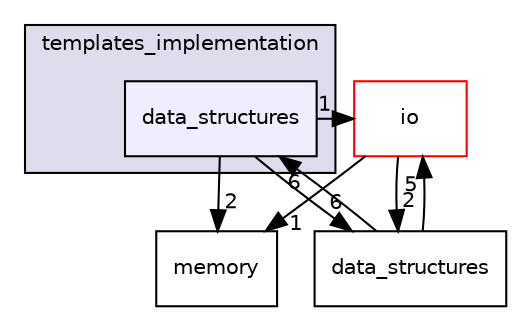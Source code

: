 digraph "D:/Pool/eclipse-workspace_aarch64/newspace/raspiOS/include/templates_implementation/data_structures" {
  compound=true
  node [ fontsize="10", fontname="Helvetica"];
  edge [ labelfontsize="10", labelfontname="Helvetica"];
  subgraph clusterdir_b926265dddcbd40e5e3241dea5a14f9d {
    graph [ bgcolor="#ddddee", pencolor="black", label="templates_implementation" fontname="Helvetica", fontsize="10", URL="dir_b926265dddcbd40e5e3241dea5a14f9d.html"]
  dir_fe75db00e895da21151eb00c0cb61c18 [shape=box, label="data_structures", style="filled", fillcolor="#eeeeff", pencolor="black", URL="dir_fe75db00e895da21151eb00c0cb61c18.html"];
  }
  dir_1d52781e224d924275d803a20aa4cb0e [shape=box label="memory" URL="dir_1d52781e224d924275d803a20aa4cb0e.html"];
  dir_ebed218ca042e0cae3861bf18b14f766 [shape=box label="data_structures" URL="dir_ebed218ca042e0cae3861bf18b14f766.html"];
  dir_a00b633439466cbb1729245c7f66f564 [shape=box label="io" fillcolor="white" style="filled" color="red" URL="dir_a00b633439466cbb1729245c7f66f564.html"];
  dir_fe75db00e895da21151eb00c0cb61c18->dir_1d52781e224d924275d803a20aa4cb0e [headlabel="2", labeldistance=1.5 headhref="dir_000011_000022.html"];
  dir_fe75db00e895da21151eb00c0cb61c18->dir_ebed218ca042e0cae3861bf18b14f766 [headlabel="6", labeldistance=1.5 headhref="dir_000011_000009.html"];
  dir_fe75db00e895da21151eb00c0cb61c18->dir_a00b633439466cbb1729245c7f66f564 [headlabel="1", labeldistance=1.5 headhref="dir_000011_000016.html"];
  dir_ebed218ca042e0cae3861bf18b14f766->dir_fe75db00e895da21151eb00c0cb61c18 [headlabel="6", labeldistance=1.5 headhref="dir_000009_000011.html"];
  dir_ebed218ca042e0cae3861bf18b14f766->dir_a00b633439466cbb1729245c7f66f564 [headlabel="5", labeldistance=1.5 headhref="dir_000009_000016.html"];
  dir_a00b633439466cbb1729245c7f66f564->dir_1d52781e224d924275d803a20aa4cb0e [headlabel="1", labeldistance=1.5 headhref="dir_000016_000022.html"];
  dir_a00b633439466cbb1729245c7f66f564->dir_ebed218ca042e0cae3861bf18b14f766 [headlabel="2", labeldistance=1.5 headhref="dir_000016_000009.html"];
}
